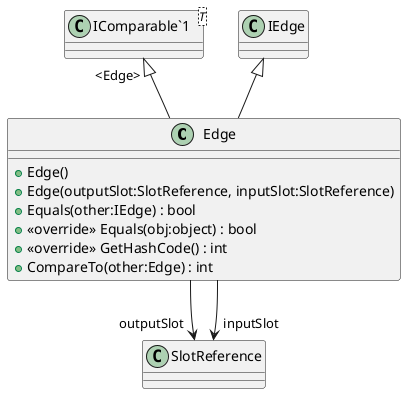 @startuml
class Edge {
    + Edge()
    + Edge(outputSlot:SlotReference, inputSlot:SlotReference)
    + Equals(other:IEdge) : bool
    + <<override>> Equals(obj:object) : bool
    + <<override>> GetHashCode() : int
    + CompareTo(other:Edge) : int
}
class "IComparable`1"<T> {
}
IEdge <|-- Edge
"IComparable`1" "<Edge>" <|-- Edge
Edge --> "outputSlot" SlotReference
Edge --> "inputSlot" SlotReference
@enduml
